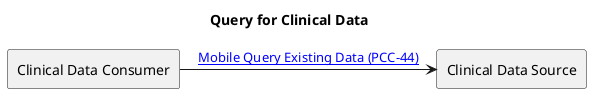 @startuml

title "Query for Clinical Data"

agent "Clinical Data Consumer" as Consumer

agent "Clinical Data Source" as Source

}

Consumer -r-> Source: [[https://profiles.ihe.net/PCC/QEDm/PCC-44.html Mobile Query Existing Data (PCC-44)]]

@enduml
